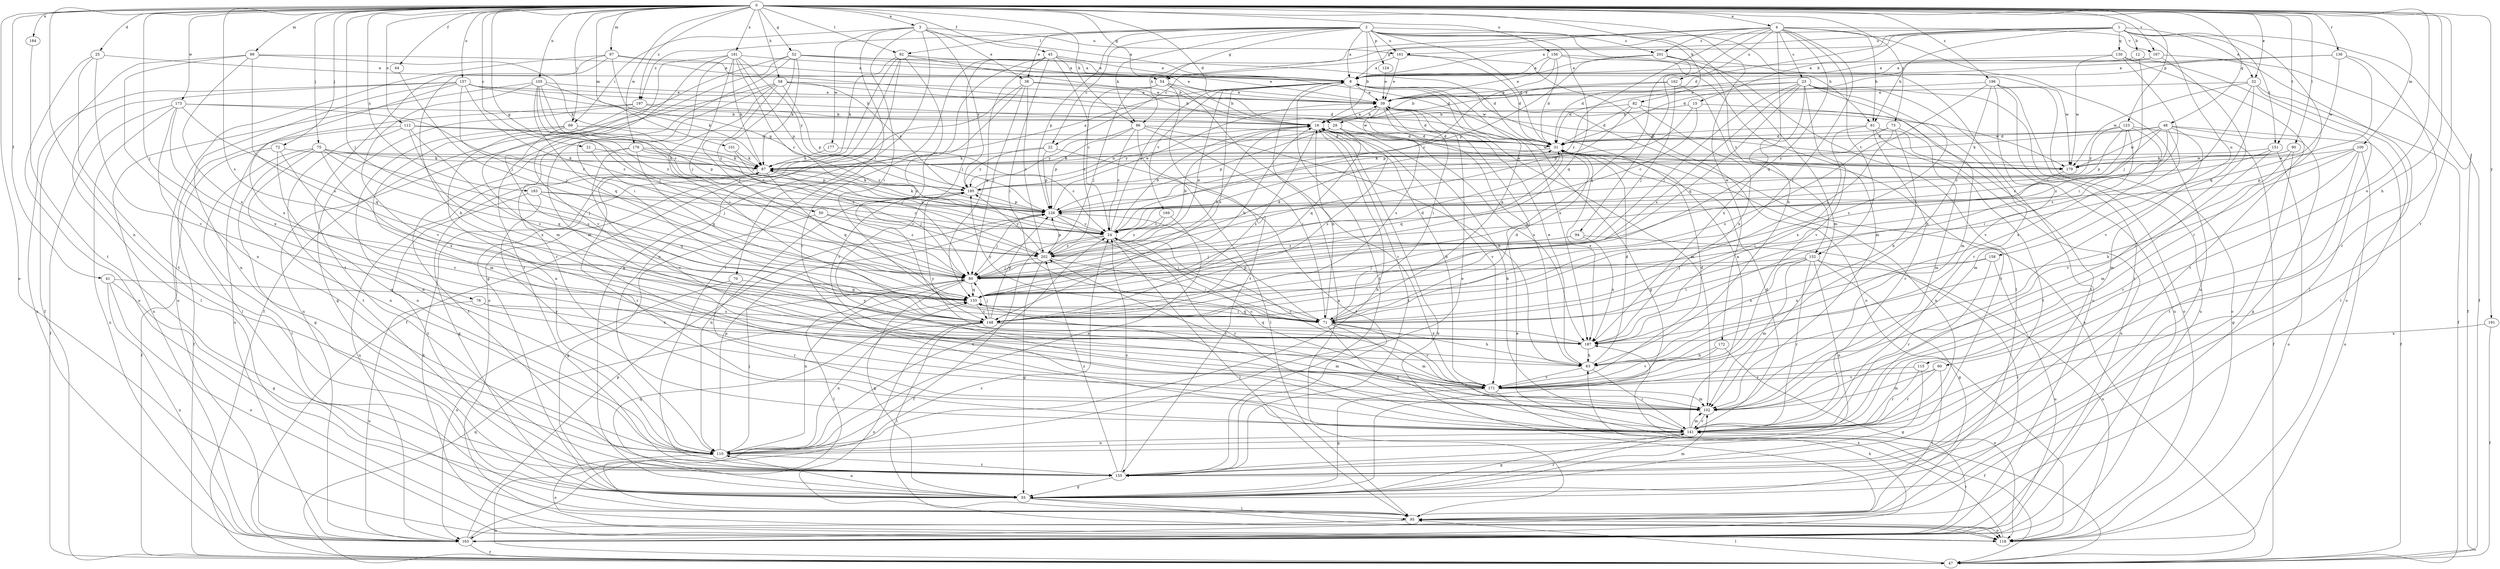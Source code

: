 strict digraph  {
0;
1;
2;
3;
4;
8;
12;
15;
16;
21;
22;
23;
24;
25;
29;
31;
32;
38;
39;
41;
44;
45;
47;
48;
50;
52;
54;
55;
58;
60;
61;
63;
69;
70;
71;
72;
73;
75;
76;
80;
82;
86;
87;
90;
92;
94;
95;
97;
99;
100;
101;
102;
105;
110;
112;
115;
118;
123;
124;
126;
130;
133;
136;
141;
148;
151;
152;
155;
156;
157;
158;
161;
162;
163;
167;
169;
171;
172;
173;
176;
177;
179;
181;
183;
184;
187;
191;
195;
196;
197;
201;
202;
0 -> 3  [label=a];
0 -> 4  [label=a];
0 -> 21  [label=c];
0 -> 25  [label=d];
0 -> 29  [label=d];
0 -> 32  [label=e];
0 -> 41  [label=f];
0 -> 44  [label=f];
0 -> 45  [label=f];
0 -> 48  [label=g];
0 -> 50  [label=g];
0 -> 52  [label=g];
0 -> 54  [label=g];
0 -> 58  [label=h];
0 -> 60  [label=h];
0 -> 69  [label=i];
0 -> 72  [label=j];
0 -> 73  [label=j];
0 -> 75  [label=j];
0 -> 76  [label=j];
0 -> 80  [label=j];
0 -> 82  [label=k];
0 -> 86  [label=k];
0 -> 90  [label=l];
0 -> 92  [label=l];
0 -> 97  [label=m];
0 -> 99  [label=m];
0 -> 100  [label=m];
0 -> 101  [label=m];
0 -> 105  [label=n];
0 -> 110  [label=n];
0 -> 112  [label=o];
0 -> 115  [label=o];
0 -> 118  [label=o];
0 -> 123  [label=p];
0 -> 136  [label=r];
0 -> 141  [label=r];
0 -> 148  [label=s];
0 -> 151  [label=t];
0 -> 156  [label=u];
0 -> 157  [label=u];
0 -> 167  [label=v];
0 -> 172  [label=w];
0 -> 173  [label=w];
0 -> 176  [label=w];
0 -> 181  [label=x];
0 -> 183  [label=x];
0 -> 184  [label=x];
0 -> 191  [label=y];
0 -> 196  [label=z];
0 -> 197  [label=z];
1 -> 8  [label=a];
1 -> 12  [label=b];
1 -> 15  [label=b];
1 -> 29  [label=d];
1 -> 32  [label=e];
1 -> 47  [label=f];
1 -> 54  [label=g];
1 -> 61  [label=h];
1 -> 130  [label=q];
1 -> 141  [label=r];
1 -> 151  [label=t];
1 -> 158  [label=u];
1 -> 161  [label=u];
2 -> 8  [label=a];
2 -> 16  [label=b];
2 -> 22  [label=c];
2 -> 31  [label=d];
2 -> 38  [label=e];
2 -> 54  [label=g];
2 -> 61  [label=h];
2 -> 86  [label=k];
2 -> 92  [label=l];
2 -> 102  [label=m];
2 -> 124  [label=p];
2 -> 126  [label=p];
2 -> 133  [label=q];
2 -> 152  [label=t];
2 -> 161  [label=u];
2 -> 197  [label=z];
2 -> 201  [label=z];
3 -> 8  [label=a];
3 -> 38  [label=e];
3 -> 55  [label=g];
3 -> 69  [label=i];
3 -> 70  [label=i];
3 -> 71  [label=i];
3 -> 161  [label=u];
3 -> 177  [label=w];
3 -> 195  [label=y];
4 -> 22  [label=c];
4 -> 23  [label=c];
4 -> 61  [label=h];
4 -> 63  [label=h];
4 -> 71  [label=i];
4 -> 86  [label=k];
4 -> 94  [label=l];
4 -> 133  [label=q];
4 -> 152  [label=t];
4 -> 162  [label=u];
4 -> 163  [label=u];
4 -> 167  [label=v];
4 -> 201  [label=z];
4 -> 202  [label=z];
8 -> 39  [label=e];
8 -> 55  [label=g];
8 -> 63  [label=h];
8 -> 148  [label=s];
8 -> 155  [label=t];
8 -> 169  [label=v];
8 -> 187  [label=x];
12 -> 8  [label=a];
12 -> 80  [label=j];
12 -> 118  [label=o];
15 -> 16  [label=b];
15 -> 24  [label=c];
15 -> 126  [label=p];
15 -> 148  [label=s];
16 -> 31  [label=d];
16 -> 39  [label=e];
16 -> 148  [label=s];
16 -> 155  [label=t];
16 -> 171  [label=v];
16 -> 179  [label=w];
16 -> 187  [label=x];
21 -> 80  [label=j];
21 -> 87  [label=k];
22 -> 87  [label=k];
22 -> 126  [label=p];
22 -> 155  [label=t];
22 -> 195  [label=y];
23 -> 31  [label=d];
23 -> 39  [label=e];
23 -> 80  [label=j];
23 -> 102  [label=m];
23 -> 118  [label=o];
23 -> 133  [label=q];
23 -> 141  [label=r];
23 -> 148  [label=s];
23 -> 163  [label=u];
23 -> 171  [label=v];
23 -> 187  [label=x];
24 -> 8  [label=a];
24 -> 16  [label=b];
24 -> 47  [label=f];
24 -> 95  [label=l];
24 -> 171  [label=v];
24 -> 202  [label=z];
25 -> 8  [label=a];
25 -> 118  [label=o];
25 -> 155  [label=t];
25 -> 171  [label=v];
29 -> 31  [label=d];
29 -> 126  [label=p];
29 -> 133  [label=q];
29 -> 148  [label=s];
29 -> 195  [label=y];
31 -> 87  [label=k];
31 -> 110  [label=n];
31 -> 133  [label=q];
31 -> 187  [label=x];
32 -> 39  [label=e];
32 -> 47  [label=f];
32 -> 95  [label=l];
32 -> 148  [label=s];
32 -> 171  [label=v];
32 -> 179  [label=w];
38 -> 16  [label=b];
38 -> 39  [label=e];
38 -> 47  [label=f];
38 -> 80  [label=j];
38 -> 141  [label=r];
38 -> 202  [label=z];
39 -> 16  [label=b];
39 -> 71  [label=i];
39 -> 102  [label=m];
39 -> 148  [label=s];
39 -> 179  [label=w];
41 -> 55  [label=g];
41 -> 118  [label=o];
41 -> 133  [label=q];
41 -> 163  [label=u];
44 -> 80  [label=j];
45 -> 8  [label=a];
45 -> 24  [label=c];
45 -> 31  [label=d];
45 -> 39  [label=e];
45 -> 71  [label=i];
45 -> 80  [label=j];
45 -> 133  [label=q];
45 -> 148  [label=s];
45 -> 155  [label=t];
47 -> 8  [label=a];
47 -> 39  [label=e];
47 -> 95  [label=l];
47 -> 133  [label=q];
48 -> 24  [label=c];
48 -> 31  [label=d];
48 -> 47  [label=f];
48 -> 55  [label=g];
48 -> 71  [label=i];
48 -> 87  [label=k];
48 -> 102  [label=m];
48 -> 179  [label=w];
48 -> 202  [label=z];
50 -> 24  [label=c];
50 -> 55  [label=g];
50 -> 202  [label=z];
52 -> 8  [label=a];
52 -> 31  [label=d];
52 -> 39  [label=e];
52 -> 47  [label=f];
52 -> 87  [label=k];
52 -> 102  [label=m];
52 -> 155  [label=t];
52 -> 202  [label=z];
54 -> 16  [label=b];
54 -> 39  [label=e];
54 -> 80  [label=j];
54 -> 141  [label=r];
54 -> 155  [label=t];
54 -> 202  [label=z];
55 -> 95  [label=l];
55 -> 102  [label=m];
55 -> 110  [label=n];
55 -> 118  [label=o];
55 -> 133  [label=q];
55 -> 141  [label=r];
58 -> 31  [label=d];
58 -> 39  [label=e];
58 -> 71  [label=i];
58 -> 80  [label=j];
58 -> 126  [label=p];
58 -> 141  [label=r];
58 -> 163  [label=u];
58 -> 195  [label=y];
60 -> 95  [label=l];
60 -> 102  [label=m];
60 -> 141  [label=r];
60 -> 171  [label=v];
61 -> 31  [label=d];
61 -> 141  [label=r];
61 -> 155  [label=t];
61 -> 163  [label=u];
61 -> 187  [label=x];
63 -> 31  [label=d];
63 -> 39  [label=e];
63 -> 141  [label=r];
63 -> 171  [label=v];
63 -> 195  [label=y];
69 -> 24  [label=c];
69 -> 31  [label=d];
69 -> 102  [label=m];
69 -> 110  [label=n];
69 -> 148  [label=s];
70 -> 133  [label=q];
70 -> 141  [label=r];
70 -> 163  [label=u];
71 -> 8  [label=a];
71 -> 16  [label=b];
71 -> 31  [label=d];
71 -> 63  [label=h];
71 -> 102  [label=m];
71 -> 126  [label=p];
71 -> 133  [label=q];
71 -> 141  [label=r];
71 -> 171  [label=v];
71 -> 195  [label=y];
72 -> 47  [label=f];
72 -> 87  [label=k];
72 -> 110  [label=n];
72 -> 171  [label=v];
73 -> 31  [label=d];
73 -> 63  [label=h];
73 -> 102  [label=m];
73 -> 148  [label=s];
73 -> 195  [label=y];
75 -> 55  [label=g];
75 -> 80  [label=j];
75 -> 87  [label=k];
75 -> 95  [label=l];
75 -> 110  [label=n];
75 -> 133  [label=q];
75 -> 179  [label=w];
75 -> 187  [label=x];
76 -> 148  [label=s];
76 -> 163  [label=u];
76 -> 187  [label=x];
80 -> 8  [label=a];
80 -> 16  [label=b];
80 -> 31  [label=d];
80 -> 55  [label=g];
80 -> 95  [label=l];
80 -> 110  [label=n];
80 -> 133  [label=q];
82 -> 16  [label=b];
82 -> 31  [label=d];
82 -> 126  [label=p];
82 -> 155  [label=t];
82 -> 187  [label=x];
86 -> 24  [label=c];
86 -> 31  [label=d];
86 -> 63  [label=h];
86 -> 71  [label=i];
86 -> 95  [label=l];
86 -> 126  [label=p];
86 -> 195  [label=y];
87 -> 8  [label=a];
87 -> 55  [label=g];
87 -> 80  [label=j];
87 -> 133  [label=q];
87 -> 141  [label=r];
87 -> 163  [label=u];
87 -> 195  [label=y];
90 -> 55  [label=g];
90 -> 87  [label=k];
90 -> 171  [label=v];
90 -> 179  [label=w];
92 -> 8  [label=a];
92 -> 16  [label=b];
92 -> 55  [label=g];
92 -> 87  [label=k];
92 -> 110  [label=n];
92 -> 118  [label=o];
92 -> 141  [label=r];
94 -> 80  [label=j];
94 -> 95  [label=l];
94 -> 187  [label=x];
94 -> 202  [label=z];
95 -> 8  [label=a];
95 -> 118  [label=o];
95 -> 163  [label=u];
97 -> 8  [label=a];
97 -> 63  [label=h];
97 -> 126  [label=p];
97 -> 155  [label=t];
97 -> 163  [label=u];
97 -> 179  [label=w];
99 -> 8  [label=a];
99 -> 47  [label=f];
99 -> 87  [label=k];
99 -> 110  [label=n];
99 -> 148  [label=s];
99 -> 187  [label=x];
100 -> 63  [label=h];
100 -> 118  [label=o];
100 -> 126  [label=p];
100 -> 141  [label=r];
100 -> 155  [label=t];
100 -> 179  [label=w];
101 -> 87  [label=k];
101 -> 126  [label=p];
102 -> 141  [label=r];
102 -> 195  [label=y];
102 -> 202  [label=z];
105 -> 24  [label=c];
105 -> 39  [label=e];
105 -> 80  [label=j];
105 -> 87  [label=k];
105 -> 133  [label=q];
105 -> 163  [label=u];
105 -> 171  [label=v];
105 -> 202  [label=z];
110 -> 16  [label=b];
110 -> 24  [label=c];
110 -> 39  [label=e];
110 -> 80  [label=j];
110 -> 118  [label=o];
110 -> 126  [label=p];
110 -> 155  [label=t];
112 -> 31  [label=d];
112 -> 47  [label=f];
112 -> 126  [label=p];
112 -> 148  [label=s];
112 -> 155  [label=t];
112 -> 187  [label=x];
115 -> 55  [label=g];
115 -> 141  [label=r];
115 -> 171  [label=v];
118 -> 87  [label=k];
118 -> 187  [label=x];
123 -> 24  [label=c];
123 -> 31  [label=d];
123 -> 47  [label=f];
123 -> 102  [label=m];
123 -> 126  [label=p];
123 -> 187  [label=x];
123 -> 195  [label=y];
124 -> 39  [label=e];
126 -> 24  [label=c];
126 -> 39  [label=e];
126 -> 71  [label=i];
126 -> 80  [label=j];
126 -> 87  [label=k];
130 -> 8  [label=a];
130 -> 71  [label=i];
130 -> 95  [label=l];
130 -> 155  [label=t];
130 -> 179  [label=w];
133 -> 16  [label=b];
133 -> 71  [label=i];
133 -> 148  [label=s];
136 -> 8  [label=a];
136 -> 31  [label=d];
136 -> 133  [label=q];
136 -> 141  [label=r];
136 -> 179  [label=w];
141 -> 8  [label=a];
141 -> 16  [label=b];
141 -> 24  [label=c];
141 -> 31  [label=d];
141 -> 55  [label=g];
141 -> 102  [label=m];
141 -> 110  [label=n];
148 -> 80  [label=j];
148 -> 95  [label=l];
148 -> 102  [label=m];
148 -> 110  [label=n];
148 -> 118  [label=o];
148 -> 126  [label=p];
148 -> 187  [label=x];
151 -> 24  [label=c];
151 -> 87  [label=k];
151 -> 102  [label=m];
151 -> 118  [label=o];
152 -> 55  [label=g];
152 -> 71  [label=i];
152 -> 80  [label=j];
152 -> 102  [label=m];
152 -> 110  [label=n];
152 -> 118  [label=o];
152 -> 141  [label=r];
152 -> 187  [label=x];
155 -> 24  [label=c];
155 -> 55  [label=g];
155 -> 202  [label=z];
156 -> 8  [label=a];
156 -> 24  [label=c];
156 -> 31  [label=d];
156 -> 39  [label=e];
156 -> 102  [label=m];
156 -> 163  [label=u];
157 -> 16  [label=b];
157 -> 39  [label=e];
157 -> 80  [label=j];
157 -> 95  [label=l];
157 -> 110  [label=n];
157 -> 163  [label=u];
157 -> 179  [label=w];
157 -> 187  [label=x];
157 -> 202  [label=z];
158 -> 80  [label=j];
158 -> 141  [label=r];
158 -> 163  [label=u];
158 -> 187  [label=x];
161 -> 8  [label=a];
161 -> 31  [label=d];
161 -> 39  [label=e];
161 -> 118  [label=o];
162 -> 16  [label=b];
162 -> 39  [label=e];
162 -> 80  [label=j];
162 -> 155  [label=t];
163 -> 16  [label=b];
163 -> 24  [label=c];
163 -> 47  [label=f];
163 -> 63  [label=h];
163 -> 126  [label=p];
163 -> 141  [label=r];
167 -> 8  [label=a];
167 -> 31  [label=d];
167 -> 47  [label=f];
167 -> 141  [label=r];
169 -> 24  [label=c];
169 -> 110  [label=n];
169 -> 202  [label=z];
171 -> 16  [label=b];
171 -> 24  [label=c];
171 -> 31  [label=d];
171 -> 47  [label=f];
171 -> 55  [label=g];
171 -> 102  [label=m];
172 -> 63  [label=h];
172 -> 118  [label=o];
172 -> 171  [label=v];
173 -> 16  [label=b];
173 -> 24  [label=c];
173 -> 47  [label=f];
173 -> 95  [label=l];
173 -> 133  [label=q];
173 -> 163  [label=u];
173 -> 187  [label=x];
176 -> 87  [label=k];
176 -> 133  [label=q];
176 -> 155  [label=t];
176 -> 171  [label=v];
176 -> 195  [label=y];
176 -> 202  [label=z];
177 -> 24  [label=c];
177 -> 87  [label=k];
179 -> 71  [label=i];
181 -> 8  [label=a];
181 -> 24  [label=c];
181 -> 71  [label=i];
181 -> 80  [label=j];
181 -> 87  [label=k];
181 -> 102  [label=m];
181 -> 126  [label=p];
181 -> 171  [label=v];
181 -> 195  [label=y];
183 -> 24  [label=c];
183 -> 126  [label=p];
183 -> 133  [label=q];
183 -> 141  [label=r];
183 -> 155  [label=t];
184 -> 155  [label=t];
187 -> 63  [label=h];
187 -> 133  [label=q];
191 -> 47  [label=f];
191 -> 187  [label=x];
195 -> 16  [label=b];
195 -> 87  [label=k];
195 -> 110  [label=n];
195 -> 126  [label=p];
196 -> 39  [label=e];
196 -> 63  [label=h];
196 -> 71  [label=i];
196 -> 118  [label=o];
196 -> 155  [label=t];
196 -> 163  [label=u];
196 -> 171  [label=v];
197 -> 16  [label=b];
197 -> 31  [label=d];
197 -> 55  [label=g];
197 -> 110  [label=n];
197 -> 163  [label=u];
201 -> 8  [label=a];
201 -> 95  [label=l];
201 -> 126  [label=p];
201 -> 133  [label=q];
201 -> 179  [label=w];
202 -> 16  [label=b];
202 -> 31  [label=d];
202 -> 55  [label=g];
202 -> 71  [label=i];
202 -> 80  [label=j];
202 -> 126  [label=p];
202 -> 195  [label=y];
}
